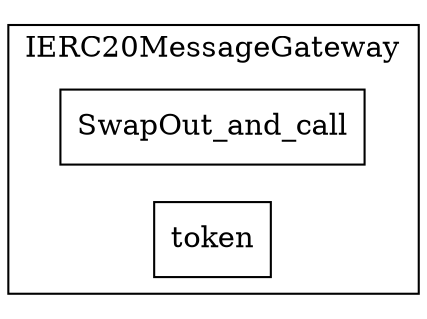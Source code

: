 strict digraph {
rankdir="LR"
node [shape=box]
subgraph cluster_20_IERC20MessageGateway {
label = "IERC20MessageGateway"
"20_SwapOut_and_call" [label="SwapOut_and_call"]
"20_token" [label="token"]
}subgraph cluster_solidity {
label = "[Solidity]"
}
}